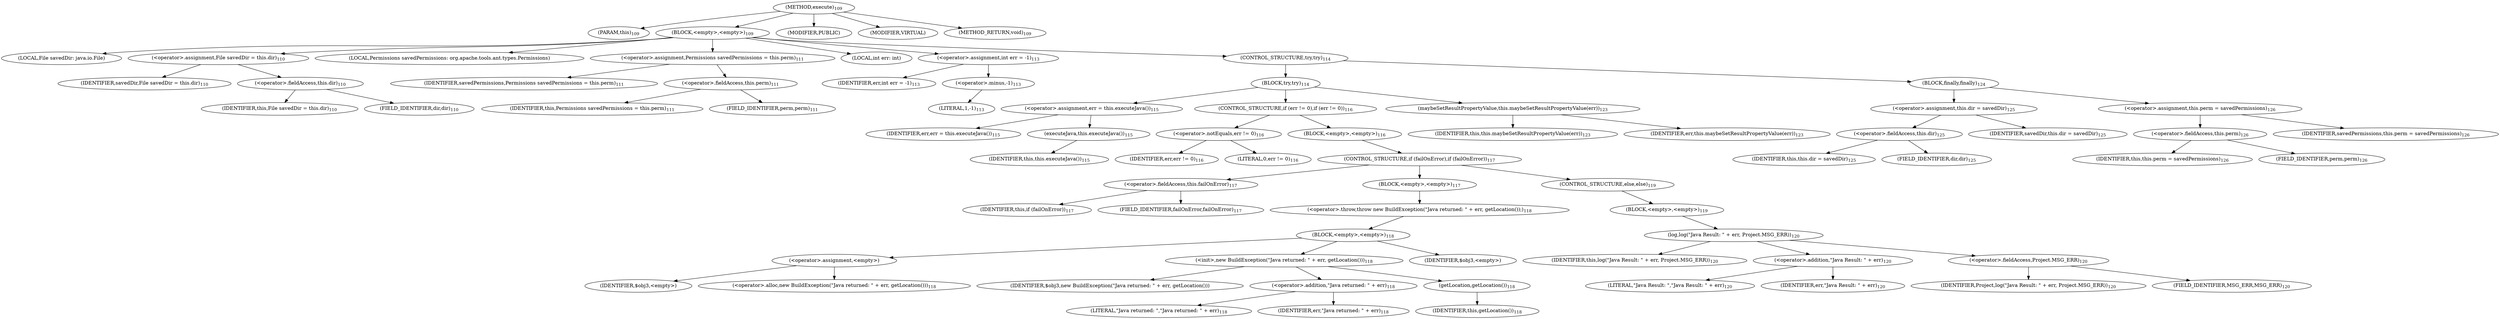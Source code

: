 digraph "execute" {  
"151" [label = <(METHOD,execute)<SUB>109</SUB>> ]
"4" [label = <(PARAM,this)<SUB>109</SUB>> ]
"152" [label = <(BLOCK,&lt;empty&gt;,&lt;empty&gt;)<SUB>109</SUB>> ]
"153" [label = <(LOCAL,File savedDir: java.io.File)> ]
"154" [label = <(&lt;operator&gt;.assignment,File savedDir = this.dir)<SUB>110</SUB>> ]
"155" [label = <(IDENTIFIER,savedDir,File savedDir = this.dir)<SUB>110</SUB>> ]
"156" [label = <(&lt;operator&gt;.fieldAccess,this.dir)<SUB>110</SUB>> ]
"157" [label = <(IDENTIFIER,this,File savedDir = this.dir)<SUB>110</SUB>> ]
"158" [label = <(FIELD_IDENTIFIER,dir,dir)<SUB>110</SUB>> ]
"159" [label = <(LOCAL,Permissions savedPermissions: org.apache.tools.ant.types.Permissions)> ]
"160" [label = <(&lt;operator&gt;.assignment,Permissions savedPermissions = this.perm)<SUB>111</SUB>> ]
"161" [label = <(IDENTIFIER,savedPermissions,Permissions savedPermissions = this.perm)<SUB>111</SUB>> ]
"162" [label = <(&lt;operator&gt;.fieldAccess,this.perm)<SUB>111</SUB>> ]
"163" [label = <(IDENTIFIER,this,Permissions savedPermissions = this.perm)<SUB>111</SUB>> ]
"164" [label = <(FIELD_IDENTIFIER,perm,perm)<SUB>111</SUB>> ]
"165" [label = <(LOCAL,int err: int)> ]
"166" [label = <(&lt;operator&gt;.assignment,int err = -1)<SUB>113</SUB>> ]
"167" [label = <(IDENTIFIER,err,int err = -1)<SUB>113</SUB>> ]
"168" [label = <(&lt;operator&gt;.minus,-1)<SUB>113</SUB>> ]
"169" [label = <(LITERAL,1,-1)<SUB>113</SUB>> ]
"170" [label = <(CONTROL_STRUCTURE,try,try)<SUB>114</SUB>> ]
"171" [label = <(BLOCK,try,try)<SUB>114</SUB>> ]
"172" [label = <(&lt;operator&gt;.assignment,err = this.executeJava())<SUB>115</SUB>> ]
"173" [label = <(IDENTIFIER,err,err = this.executeJava())<SUB>115</SUB>> ]
"174" [label = <(executeJava,this.executeJava())<SUB>115</SUB>> ]
"3" [label = <(IDENTIFIER,this,this.executeJava())<SUB>115</SUB>> ]
"175" [label = <(CONTROL_STRUCTURE,if (err != 0),if (err != 0))<SUB>116</SUB>> ]
"176" [label = <(&lt;operator&gt;.notEquals,err != 0)<SUB>116</SUB>> ]
"177" [label = <(IDENTIFIER,err,err != 0)<SUB>116</SUB>> ]
"178" [label = <(LITERAL,0,err != 0)<SUB>116</SUB>> ]
"179" [label = <(BLOCK,&lt;empty&gt;,&lt;empty&gt;)<SUB>116</SUB>> ]
"180" [label = <(CONTROL_STRUCTURE,if (failOnError),if (failOnError))<SUB>117</SUB>> ]
"181" [label = <(&lt;operator&gt;.fieldAccess,this.failOnError)<SUB>117</SUB>> ]
"182" [label = <(IDENTIFIER,this,if (failOnError))<SUB>117</SUB>> ]
"183" [label = <(FIELD_IDENTIFIER,failOnError,failOnError)<SUB>117</SUB>> ]
"184" [label = <(BLOCK,&lt;empty&gt;,&lt;empty&gt;)<SUB>117</SUB>> ]
"185" [label = <(&lt;operator&gt;.throw,throw new BuildException(&quot;Java returned: &quot; + err, getLocation());)<SUB>118</SUB>> ]
"186" [label = <(BLOCK,&lt;empty&gt;,&lt;empty&gt;)<SUB>118</SUB>> ]
"187" [label = <(&lt;operator&gt;.assignment,&lt;empty&gt;)> ]
"188" [label = <(IDENTIFIER,$obj3,&lt;empty&gt;)> ]
"189" [label = <(&lt;operator&gt;.alloc,new BuildException(&quot;Java returned: &quot; + err, getLocation()))<SUB>118</SUB>> ]
"190" [label = <(&lt;init&gt;,new BuildException(&quot;Java returned: &quot; + err, getLocation()))<SUB>118</SUB>> ]
"191" [label = <(IDENTIFIER,$obj3,new BuildException(&quot;Java returned: &quot; + err, getLocation()))> ]
"192" [label = <(&lt;operator&gt;.addition,&quot;Java returned: &quot; + err)<SUB>118</SUB>> ]
"193" [label = <(LITERAL,&quot;Java returned: &quot;,&quot;Java returned: &quot; + err)<SUB>118</SUB>> ]
"194" [label = <(IDENTIFIER,err,&quot;Java returned: &quot; + err)<SUB>118</SUB>> ]
"195" [label = <(getLocation,getLocation())<SUB>118</SUB>> ]
"5" [label = <(IDENTIFIER,this,getLocation())<SUB>118</SUB>> ]
"196" [label = <(IDENTIFIER,$obj3,&lt;empty&gt;)> ]
"197" [label = <(CONTROL_STRUCTURE,else,else)<SUB>119</SUB>> ]
"198" [label = <(BLOCK,&lt;empty&gt;,&lt;empty&gt;)<SUB>119</SUB>> ]
"199" [label = <(log,log(&quot;Java Result: &quot; + err, Project.MSG_ERR))<SUB>120</SUB>> ]
"6" [label = <(IDENTIFIER,this,log(&quot;Java Result: &quot; + err, Project.MSG_ERR))<SUB>120</SUB>> ]
"200" [label = <(&lt;operator&gt;.addition,&quot;Java Result: &quot; + err)<SUB>120</SUB>> ]
"201" [label = <(LITERAL,&quot;Java Result: &quot;,&quot;Java Result: &quot; + err)<SUB>120</SUB>> ]
"202" [label = <(IDENTIFIER,err,&quot;Java Result: &quot; + err)<SUB>120</SUB>> ]
"203" [label = <(&lt;operator&gt;.fieldAccess,Project.MSG_ERR)<SUB>120</SUB>> ]
"204" [label = <(IDENTIFIER,Project,log(&quot;Java Result: &quot; + err, Project.MSG_ERR))<SUB>120</SUB>> ]
"205" [label = <(FIELD_IDENTIFIER,MSG_ERR,MSG_ERR)<SUB>120</SUB>> ]
"206" [label = <(maybeSetResultPropertyValue,this.maybeSetResultPropertyValue(err))<SUB>123</SUB>> ]
"7" [label = <(IDENTIFIER,this,this.maybeSetResultPropertyValue(err))<SUB>123</SUB>> ]
"207" [label = <(IDENTIFIER,err,this.maybeSetResultPropertyValue(err))<SUB>123</SUB>> ]
"208" [label = <(BLOCK,finally,finally)<SUB>124</SUB>> ]
"209" [label = <(&lt;operator&gt;.assignment,this.dir = savedDir)<SUB>125</SUB>> ]
"210" [label = <(&lt;operator&gt;.fieldAccess,this.dir)<SUB>125</SUB>> ]
"211" [label = <(IDENTIFIER,this,this.dir = savedDir)<SUB>125</SUB>> ]
"212" [label = <(FIELD_IDENTIFIER,dir,dir)<SUB>125</SUB>> ]
"213" [label = <(IDENTIFIER,savedDir,this.dir = savedDir)<SUB>125</SUB>> ]
"214" [label = <(&lt;operator&gt;.assignment,this.perm = savedPermissions)<SUB>126</SUB>> ]
"215" [label = <(&lt;operator&gt;.fieldAccess,this.perm)<SUB>126</SUB>> ]
"216" [label = <(IDENTIFIER,this,this.perm = savedPermissions)<SUB>126</SUB>> ]
"217" [label = <(FIELD_IDENTIFIER,perm,perm)<SUB>126</SUB>> ]
"218" [label = <(IDENTIFIER,savedPermissions,this.perm = savedPermissions)<SUB>126</SUB>> ]
"219" [label = <(MODIFIER,PUBLIC)> ]
"220" [label = <(MODIFIER,VIRTUAL)> ]
"221" [label = <(METHOD_RETURN,void)<SUB>109</SUB>> ]
  "151" -> "4" 
  "151" -> "152" 
  "151" -> "219" 
  "151" -> "220" 
  "151" -> "221" 
  "152" -> "153" 
  "152" -> "154" 
  "152" -> "159" 
  "152" -> "160" 
  "152" -> "165" 
  "152" -> "166" 
  "152" -> "170" 
  "154" -> "155" 
  "154" -> "156" 
  "156" -> "157" 
  "156" -> "158" 
  "160" -> "161" 
  "160" -> "162" 
  "162" -> "163" 
  "162" -> "164" 
  "166" -> "167" 
  "166" -> "168" 
  "168" -> "169" 
  "170" -> "171" 
  "170" -> "208" 
  "171" -> "172" 
  "171" -> "175" 
  "171" -> "206" 
  "172" -> "173" 
  "172" -> "174" 
  "174" -> "3" 
  "175" -> "176" 
  "175" -> "179" 
  "176" -> "177" 
  "176" -> "178" 
  "179" -> "180" 
  "180" -> "181" 
  "180" -> "184" 
  "180" -> "197" 
  "181" -> "182" 
  "181" -> "183" 
  "184" -> "185" 
  "185" -> "186" 
  "186" -> "187" 
  "186" -> "190" 
  "186" -> "196" 
  "187" -> "188" 
  "187" -> "189" 
  "190" -> "191" 
  "190" -> "192" 
  "190" -> "195" 
  "192" -> "193" 
  "192" -> "194" 
  "195" -> "5" 
  "197" -> "198" 
  "198" -> "199" 
  "199" -> "6" 
  "199" -> "200" 
  "199" -> "203" 
  "200" -> "201" 
  "200" -> "202" 
  "203" -> "204" 
  "203" -> "205" 
  "206" -> "7" 
  "206" -> "207" 
  "208" -> "209" 
  "208" -> "214" 
  "209" -> "210" 
  "209" -> "213" 
  "210" -> "211" 
  "210" -> "212" 
  "214" -> "215" 
  "214" -> "218" 
  "215" -> "216" 
  "215" -> "217" 
}

